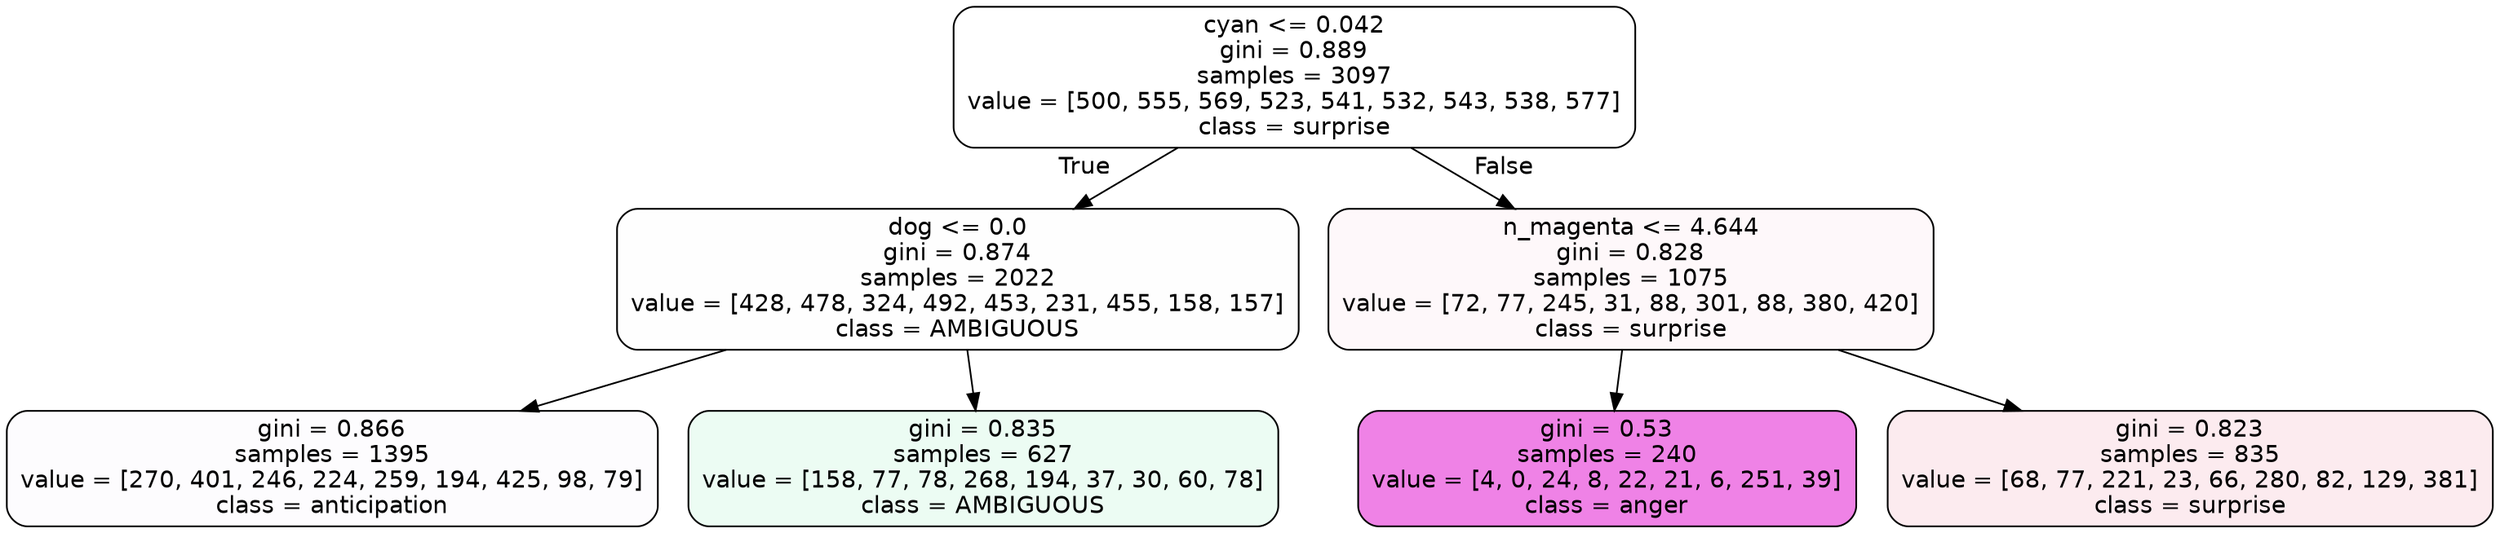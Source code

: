 digraph Tree {
node [shape=box, style="filled, rounded", color="black", fontname=helvetica] ;
edge [fontname=helvetica] ;
0 [label="cyan <= 0.042\ngini = 0.889\nsamples = 3097\nvalue = [500, 555, 569, 523, 541, 532, 543, 538, 577]\nclass = surprise", fillcolor="#e5396400"] ;
1 [label="dog <= 0.0\ngini = 0.874\nsamples = 2022\nvalue = [428, 478, 324, 492, 453, 231, 455, 158, 157]\nclass = AMBIGUOUS", fillcolor="#39e58101"] ;
0 -> 1 [labeldistance=2.5, labelangle=45, headlabel="True"] ;
2 [label="gini = 0.866\nsamples = 1395\nvalue = [270, 401, 246, 224, 259, 194, 425, 98, 79]\nclass = anticipation", fillcolor="#8139e503"] ;
1 -> 2 ;
3 [label="gini = 0.835\nsamples = 627\nvalue = [158, 77, 78, 268, 194, 37, 30, 60, 78]\nclass = AMBIGUOUS", fillcolor="#39e58118"] ;
1 -> 3 ;
4 [label="n_magenta <= 4.644\ngini = 0.828\nsamples = 1075\nvalue = [72, 77, 245, 31, 88, 301, 88, 380, 420]\nclass = surprise", fillcolor="#e5396408"] ;
0 -> 4 [labeldistance=2.5, labelangle=-45, headlabel="False"] ;
5 [label="gini = 0.53\nsamples = 240\nvalue = [4, 0, 24, 8, 22, 21, 6, 251, 39]\nclass = anger", fillcolor="#e539d7a1"] ;
4 -> 5 ;
6 [label="gini = 0.823\nsamples = 835\nvalue = [68, 77, 221, 23, 66, 280, 82, 129, 381]\nclass = surprise", fillcolor="#e5396419"] ;
4 -> 6 ;
}
